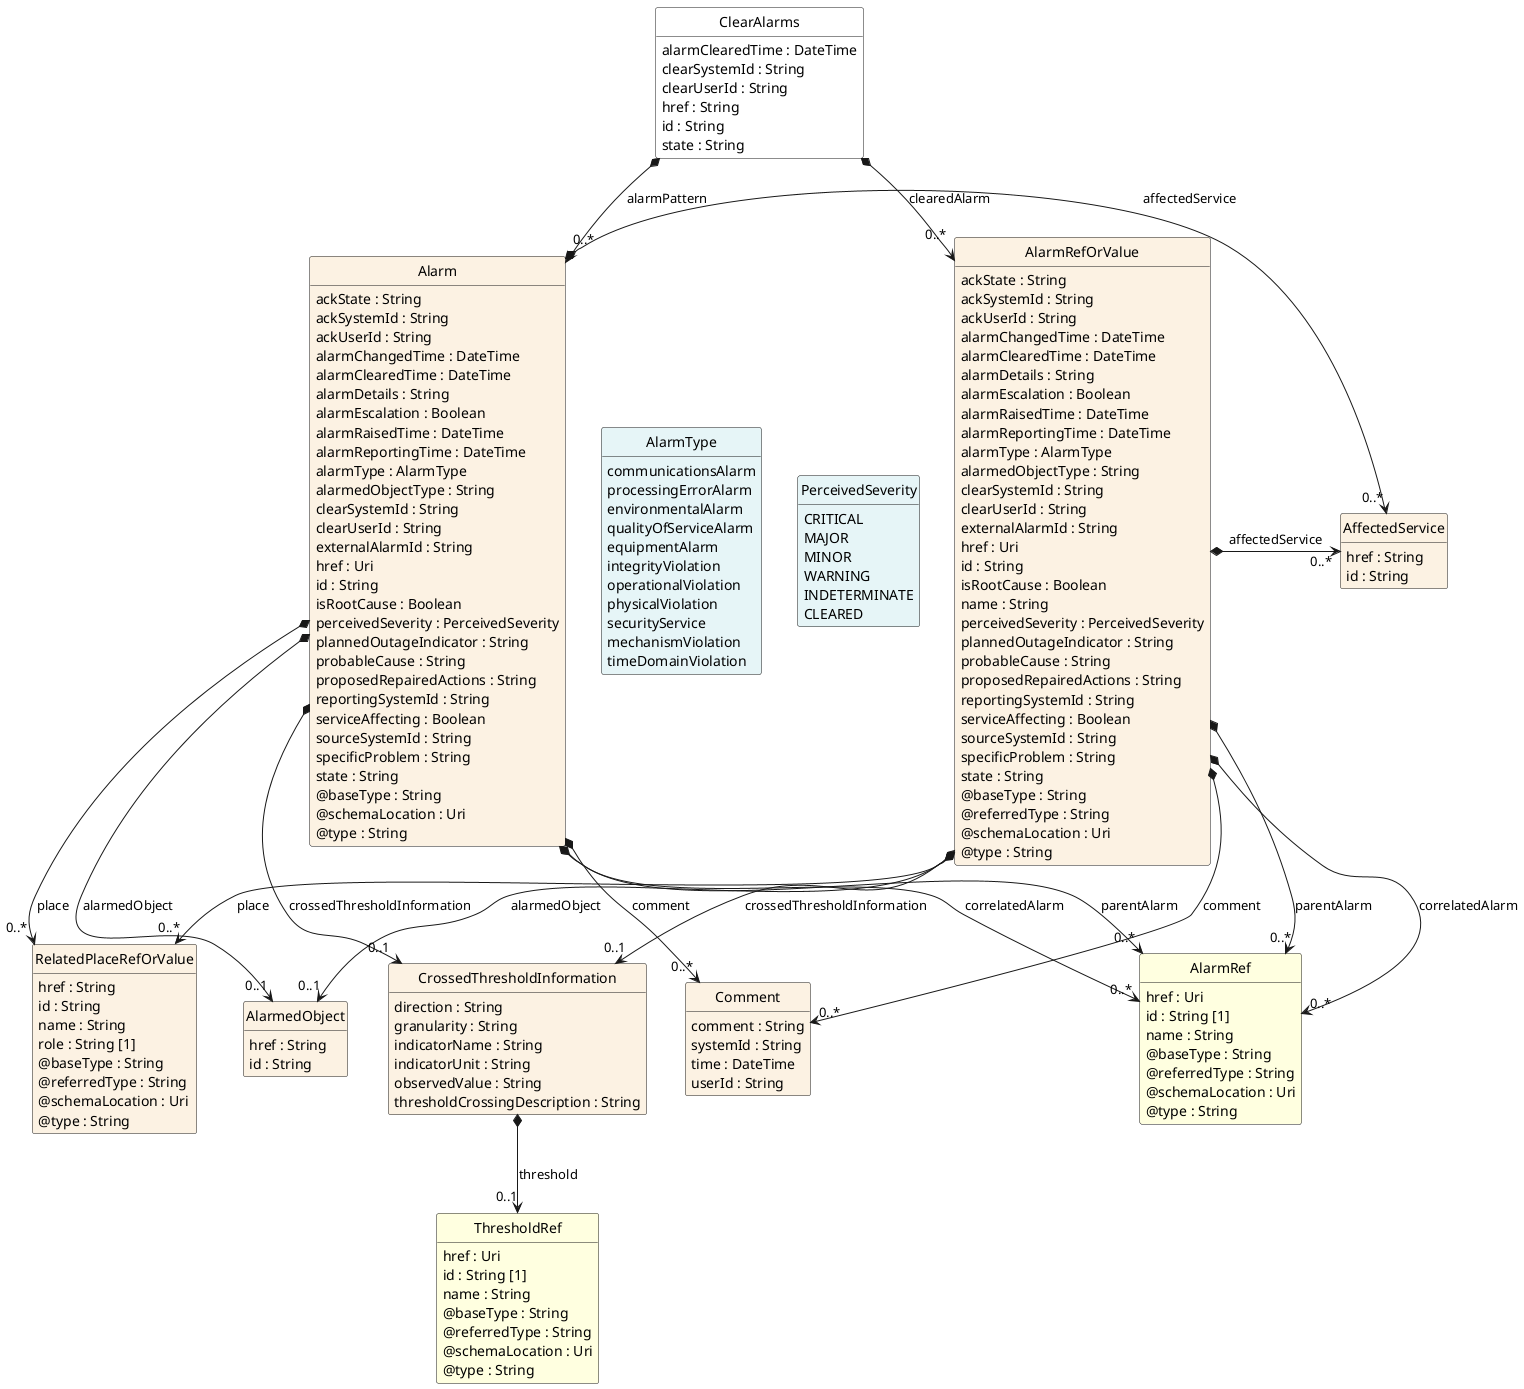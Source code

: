 @startuml
hide circle
hide methods
hide stereotype
show <<Enumeration>> stereotype
skinparam class {
   BackgroundColor<<Enumeration>> #E6F5F7
   BackgroundColor<<Ref>> #FFFFE0
   BackgroundColor<<Pivot>> #FFFFFFF
   BackgroundColor<<SimpleType>> #E2F0DA
   BackgroundColor #FCF2E3
}

class ClearAlarms <<Pivot>> {
    alarmClearedTime : DateTime
    clearSystemId : String
    clearUserId : String
    href : String
    id : String
    state : String
}

class Alarm  {
    ackState : String
    ackSystemId : String
    ackUserId : String
    alarmChangedTime : DateTime
    alarmClearedTime : DateTime
    alarmDetails : String
    alarmEscalation : Boolean
    alarmRaisedTime : DateTime
    alarmReportingTime : DateTime
    alarmType : AlarmType
    alarmedObjectType : String
    clearSystemId : String
    clearUserId : String
    externalAlarmId : String
    href : Uri
    id : String
    isRootCause : Boolean
    perceivedSeverity : PerceivedSeverity
    plannedOutageIndicator : String
    probableCause : String
    proposedRepairedActions : String
    reportingSystemId : String
    serviceAffecting : Boolean
    sourceSystemId : String
    specificProblem : String
    state : String
    @baseType : String
    @schemaLocation : Uri
    @type : String
}

class AlarmRef  <<Ref>> {
    href : Uri
    id : String [1]
    name : String
    @baseType : String
    @referredType : String
    @schemaLocation : Uri
    @type : String
}

class AlarmedObject  {
    href : String
    id : String
}

class PerceivedSeverity <<Enumeration>> {
    CRITICAL
    MAJOR
    MINOR
    WARNING
    INDETERMINATE
    CLEARED
}

class AffectedService  {
    href : String
    id : String
}

class RelatedPlaceRefOrValue  {
    href : String
    id : String
    name : String
    role : String [1]
    @baseType : String
    @referredType : String
    @schemaLocation : Uri
    @type : String
}

class CrossedThresholdInformation  {
    direction : String
    granularity : String
    indicatorName : String
    indicatorUnit : String
    observedValue : String
    thresholdCrossingDescription : String
}

class ThresholdRef  <<Ref>> {
    href : Uri
    id : String [1]
    name : String
    @baseType : String
    @referredType : String
    @schemaLocation : Uri
    @type : String
}

class AlarmType <<Enumeration>> {
    communicationsAlarm
    processingErrorAlarm
    environmentalAlarm
    qualityOfServiceAlarm
    equipmentAlarm
    integrityViolation
    operationalViolation
    physicalViolation
    securityService
    mechanismViolation
    timeDomainViolation
}

class Comment  {
    comment : String
    systemId : String
    time : DateTime
    userId : String
}

class AlarmRefOrValue  {
    ackState : String
    ackSystemId : String
    ackUserId : String
    alarmChangedTime : DateTime
    alarmClearedTime : DateTime
    alarmDetails : String
    alarmEscalation : Boolean
    alarmRaisedTime : DateTime
    alarmReportingTime : DateTime
    alarmType : AlarmType
    alarmedObjectType : String
    clearSystemId : String
    clearUserId : String
    externalAlarmId : String
    href : Uri
    id : String
    isRootCause : Boolean
    name : String
    perceivedSeverity : PerceivedSeverity
    plannedOutageIndicator : String
    probableCause : String
    proposedRepairedActions : String
    reportingSystemId : String
    serviceAffecting : Boolean
    sourceSystemId : String
    specificProblem : String
    state : String
    @baseType : String
    @referredType : String
    @schemaLocation : Uri
    @type : String
}

ClearAlarms *-->  "0..*" Alarm : alarmPattern

ClearAlarms *-->  "0..*" AlarmRefOrValue : clearedAlarm

AlarmRefOrValue *-right-> "0..*" AffectedService : affectedService

AffectedService "0..*" <-left-* Alarm : affectedService

AlarmRefOrValue *-->  "0..*" AlarmRef : correlatedAlarm

AlarmRefOrValue *-->  "0..*" AlarmRef : parentAlarm

Alarm *-->  "0..*" AlarmRef : parentAlarm

Alarm *-->  "0..*" AlarmRef : correlatedAlarm

AlarmRefOrValue *-->  "0..1" AlarmedObject : alarmedObject

Alarm *-->  "0..1" AlarmedObject : alarmedObject

AlarmRefOrValue *-->  "0..*" Comment : comment

Alarm *-->  "0..*" Comment : comment

AlarmRefOrValue *-->  "0..*" RelatedPlaceRefOrValue : place

Alarm *-->  "0..*" RelatedPlaceRefOrValue : place

AlarmRefOrValue *-->  "0..1" CrossedThresholdInformation : crossedThresholdInformation

Alarm *-->  "0..1" CrossedThresholdInformation : crossedThresholdInformation

Alarm -right[hidden]-> AlarmType

AlarmType -right[hidden]-> PerceivedSeverity

CrossedThresholdInformation *-->  "0..1" ThresholdRef : threshold

@enduml